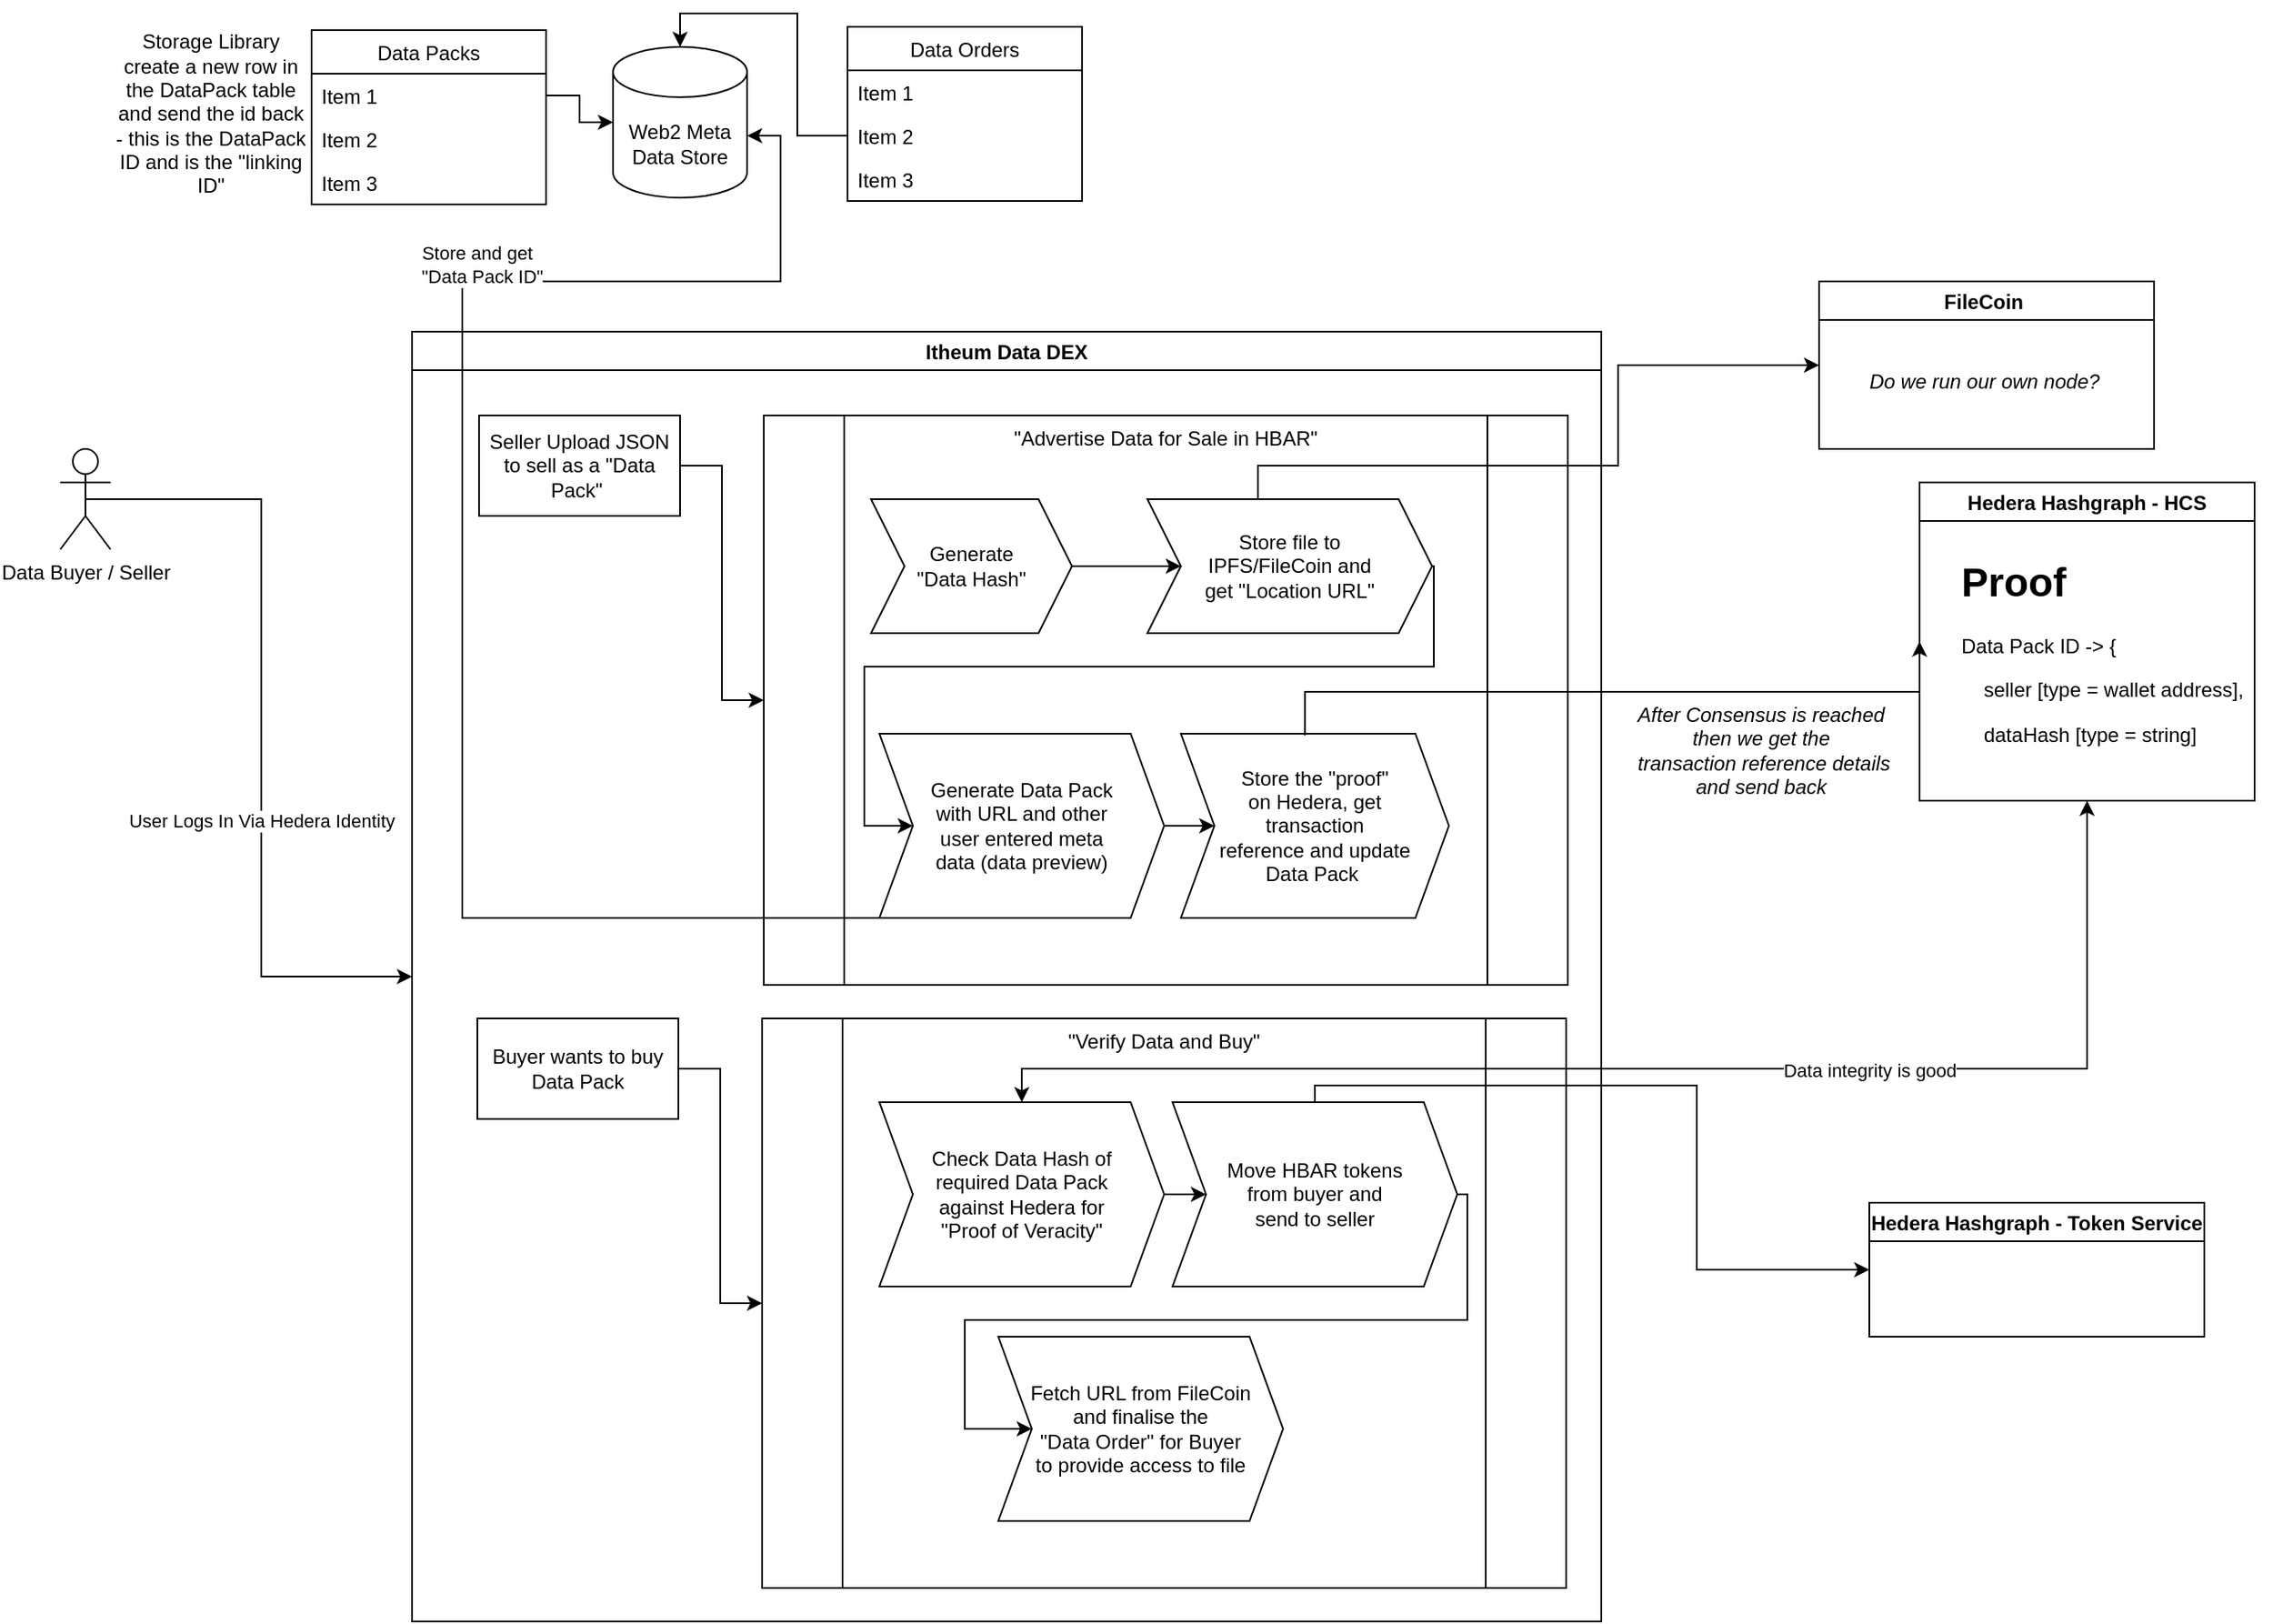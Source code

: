 <mxfile version="15.0.3" type="github">
  <diagram id="kgpKYQtTHZ0yAKxKKP6v" name="Page-1">
    <mxGraphModel dx="1426" dy="801" grid="1" gridSize="10" guides="1" tooltips="1" connect="1" arrows="1" fold="1" page="1" pageScale="1" pageWidth="850" pageHeight="1100" math="0" shadow="0">
      <root>
        <mxCell id="0" />
        <mxCell id="1" parent="0" />
        <mxCell id="uSYhQ36tXlabATn87FUD-1" value="Itheum Data DEX" style="swimlane;" vertex="1" parent="1">
          <mxGeometry x="310" y="210" width="710" height="770" as="geometry" />
        </mxCell>
        <mxCell id="uSYhQ36tXlabATn87FUD-12" style="edgeStyle=orthogonalEdgeStyle;rounded=0;orthogonalLoop=1;jettySize=auto;html=1;exitX=1;exitY=0.5;exitDx=0;exitDy=0;entryX=0;entryY=0.5;entryDx=0;entryDy=0;" edge="1" parent="uSYhQ36tXlabATn87FUD-1" source="uSYhQ36tXlabATn87FUD-5" target="uSYhQ36tXlabATn87FUD-8">
          <mxGeometry relative="1" as="geometry" />
        </mxCell>
        <mxCell id="uSYhQ36tXlabATn87FUD-5" value="Seller Upload JSON to sell as a &quot;Data Pack&quot;&amp;nbsp;" style="rounded=0;whiteSpace=wrap;html=1;" vertex="1" parent="uSYhQ36tXlabATn87FUD-1">
          <mxGeometry x="40" y="50" width="120" height="60" as="geometry" />
        </mxCell>
        <mxCell id="uSYhQ36tXlabATn87FUD-8" value="&quot;Advertise Data for Sale in HBAR&quot;" style="shape=process;whiteSpace=wrap;html=1;backgroundOutline=1;verticalAlign=top;" vertex="1" parent="uSYhQ36tXlabATn87FUD-1">
          <mxGeometry x="210" y="50" width="480" height="340" as="geometry" />
        </mxCell>
        <mxCell id="uSYhQ36tXlabATn87FUD-25" style="edgeStyle=orthogonalEdgeStyle;rounded=0;orthogonalLoop=1;jettySize=auto;html=1;entryX=0;entryY=0.5;entryDx=0;entryDy=0;exitX=1;exitY=0.5;exitDx=0;exitDy=0;" edge="1" parent="uSYhQ36tXlabATn87FUD-1" source="uSYhQ36tXlabATn87FUD-19" target="uSYhQ36tXlabATn87FUD-20">
          <mxGeometry relative="1" as="geometry" />
        </mxCell>
        <mxCell id="uSYhQ36tXlabATn87FUD-19" value="Generate &lt;br&gt;&quot;Data Hash&quot;" style="shape=step;perimeter=stepPerimeter;whiteSpace=wrap;html=1;fixedSize=1;" vertex="1" parent="uSYhQ36tXlabATn87FUD-1">
          <mxGeometry x="274" y="100" width="120" height="80" as="geometry" />
        </mxCell>
        <mxCell id="uSYhQ36tXlabATn87FUD-44" style="edgeStyle=orthogonalEdgeStyle;rounded=0;orthogonalLoop=1;jettySize=auto;html=1;startArrow=none;startFill=0;exitX=1;exitY=0.5;exitDx=0;exitDy=0;entryX=0;entryY=0.5;entryDx=0;entryDy=0;" edge="1" parent="uSYhQ36tXlabATn87FUD-1" source="uSYhQ36tXlabATn87FUD-20" target="uSYhQ36tXlabATn87FUD-22">
          <mxGeometry relative="1" as="geometry">
            <Array as="points">
              <mxPoint x="610" y="140" />
              <mxPoint x="610" y="200" />
              <mxPoint x="270" y="200" />
              <mxPoint x="270" y="295" />
            </Array>
          </mxGeometry>
        </mxCell>
        <mxCell id="uSYhQ36tXlabATn87FUD-20" value="&lt;font style=&quot;font-size: 12px&quot;&gt;Store file to &lt;br&gt;IPFS/FileCoin and &lt;br&gt;get &quot;Location URL&quot;&lt;/font&gt;" style="shape=step;perimeter=stepPerimeter;whiteSpace=wrap;html=1;fixedSize=1;" vertex="1" parent="uSYhQ36tXlabATn87FUD-1">
          <mxGeometry x="439" y="100" width="170" height="80" as="geometry" />
        </mxCell>
        <mxCell id="uSYhQ36tXlabATn87FUD-45" style="edgeStyle=orthogonalEdgeStyle;rounded=0;orthogonalLoop=1;jettySize=auto;html=1;exitX=1;exitY=0.5;exitDx=0;exitDy=0;entryX=0;entryY=0.5;entryDx=0;entryDy=0;startArrow=none;startFill=0;" edge="1" parent="uSYhQ36tXlabATn87FUD-1" source="uSYhQ36tXlabATn87FUD-22" target="uSYhQ36tXlabATn87FUD-30">
          <mxGeometry relative="1" as="geometry" />
        </mxCell>
        <mxCell id="uSYhQ36tXlabATn87FUD-22" value="Generate Data Pack &lt;br&gt;with URL and other &lt;br&gt;user entered meta &lt;br&gt;data (data preview)" style="shape=step;perimeter=stepPerimeter;whiteSpace=wrap;html=1;fixedSize=1;" vertex="1" parent="uSYhQ36tXlabATn87FUD-1">
          <mxGeometry x="279" y="240" width="170" height="110" as="geometry" />
        </mxCell>
        <mxCell id="uSYhQ36tXlabATn87FUD-30" value="Store the &quot;proof&quot; &lt;br&gt;on Hedera, get &lt;br&gt;transaction &lt;br&gt;reference and update&lt;br&gt;Data Pack&amp;nbsp;" style="shape=step;perimeter=stepPerimeter;whiteSpace=wrap;html=1;fixedSize=1;" vertex="1" parent="uSYhQ36tXlabATn87FUD-1">
          <mxGeometry x="459" y="240" width="160" height="110" as="geometry" />
        </mxCell>
        <mxCell id="uSYhQ36tXlabATn87FUD-51" style="edgeStyle=orthogonalEdgeStyle;rounded=0;orthogonalLoop=1;jettySize=auto;html=1;entryX=0;entryY=0.5;entryDx=0;entryDy=0;startArrow=none;startFill=0;" edge="1" parent="uSYhQ36tXlabATn87FUD-1" source="uSYhQ36tXlabATn87FUD-46" target="uSYhQ36tXlabATn87FUD-47">
          <mxGeometry relative="1" as="geometry" />
        </mxCell>
        <mxCell id="uSYhQ36tXlabATn87FUD-46" value="Buyer wants to buy Data Pack" style="rounded=0;whiteSpace=wrap;html=1;" vertex="1" parent="uSYhQ36tXlabATn87FUD-1">
          <mxGeometry x="39" y="410" width="120" height="60" as="geometry" />
        </mxCell>
        <mxCell id="uSYhQ36tXlabATn87FUD-47" value="&quot;Verify Data and Buy&quot;" style="shape=process;whiteSpace=wrap;html=1;backgroundOutline=1;verticalAlign=top;" vertex="1" parent="uSYhQ36tXlabATn87FUD-1">
          <mxGeometry x="209" y="410" width="480" height="340" as="geometry" />
        </mxCell>
        <mxCell id="uSYhQ36tXlabATn87FUD-58" style="edgeStyle=orthogonalEdgeStyle;rounded=0;orthogonalLoop=1;jettySize=auto;html=1;exitX=1;exitY=0.5;exitDx=0;exitDy=0;entryX=0;entryY=0.5;entryDx=0;entryDy=0;startArrow=none;startFill=0;" edge="1" parent="uSYhQ36tXlabATn87FUD-1" source="uSYhQ36tXlabATn87FUD-50" target="uSYhQ36tXlabATn87FUD-54">
          <mxGeometry relative="1" as="geometry" />
        </mxCell>
        <mxCell id="uSYhQ36tXlabATn87FUD-50" value="Check Data Hash of &lt;br&gt;required Data Pack &lt;br&gt;against Hedera for &lt;br&gt;&quot;Proof of Veracity&quot;" style="shape=step;perimeter=stepPerimeter;whiteSpace=wrap;html=1;fixedSize=1;" vertex="1" parent="uSYhQ36tXlabATn87FUD-1">
          <mxGeometry x="279" y="460" width="170" height="110" as="geometry" />
        </mxCell>
        <mxCell id="uSYhQ36tXlabATn87FUD-59" style="edgeStyle=orthogonalEdgeStyle;rounded=0;orthogonalLoop=1;jettySize=auto;html=1;exitX=1;exitY=0.5;exitDx=0;exitDy=0;entryX=0;entryY=0.5;entryDx=0;entryDy=0;startArrow=none;startFill=0;" edge="1" parent="uSYhQ36tXlabATn87FUD-1" source="uSYhQ36tXlabATn87FUD-54" target="uSYhQ36tXlabATn87FUD-57">
          <mxGeometry relative="1" as="geometry">
            <Array as="points">
              <mxPoint x="630" y="515" />
              <mxPoint x="630" y="590" />
              <mxPoint x="330" y="590" />
              <mxPoint x="330" y="655" />
            </Array>
          </mxGeometry>
        </mxCell>
        <mxCell id="uSYhQ36tXlabATn87FUD-54" value="Move HBAR tokens &lt;br&gt;from buyer and &lt;br&gt;send to seller" style="shape=step;perimeter=stepPerimeter;whiteSpace=wrap;html=1;fixedSize=1;" vertex="1" parent="uSYhQ36tXlabATn87FUD-1">
          <mxGeometry x="454" y="460" width="170" height="110" as="geometry" />
        </mxCell>
        <mxCell id="uSYhQ36tXlabATn87FUD-57" value="Fetch URL from FileCoin &lt;br&gt;and finalise the &lt;br&gt;&quot;Data Order&quot; for Buyer &lt;br&gt;to provide access to file" style="shape=step;perimeter=stepPerimeter;whiteSpace=wrap;html=1;fixedSize=1;" vertex="1" parent="uSYhQ36tXlabATn87FUD-1">
          <mxGeometry x="350" y="600" width="170" height="110" as="geometry" />
        </mxCell>
        <mxCell id="uSYhQ36tXlabATn87FUD-3" style="edgeStyle=orthogonalEdgeStyle;rounded=0;orthogonalLoop=1;jettySize=auto;html=1;exitX=0.5;exitY=0.5;exitDx=0;exitDy=0;exitPerimeter=0;entryX=0;entryY=0.5;entryDx=0;entryDy=0;" edge="1" parent="1" source="uSYhQ36tXlabATn87FUD-2" target="uSYhQ36tXlabATn87FUD-1">
          <mxGeometry relative="1" as="geometry" />
        </mxCell>
        <mxCell id="uSYhQ36tXlabATn87FUD-4" value="User Logs In Via Hedera Identity" style="edgeLabel;html=1;align=center;verticalAlign=middle;resizable=0;points=[];" vertex="1" connectable="0" parent="uSYhQ36tXlabATn87FUD-3">
          <mxGeometry x="0.238" relative="1" as="geometry">
            <mxPoint as="offset" />
          </mxGeometry>
        </mxCell>
        <mxCell id="uSYhQ36tXlabATn87FUD-2" value="Data Buyer / Seller" style="shape=umlActor;verticalLabelPosition=bottom;verticalAlign=top;html=1;outlineConnect=0;" vertex="1" parent="1">
          <mxGeometry x="100" y="280" width="30" height="60" as="geometry" />
        </mxCell>
        <mxCell id="uSYhQ36tXlabATn87FUD-6" value="Web2 Meta Data Store" style="shape=cylinder3;whiteSpace=wrap;html=1;boundedLbl=1;backgroundOutline=1;size=15;" vertex="1" parent="1">
          <mxGeometry x="430" y="40" width="80" height="90" as="geometry" />
        </mxCell>
        <mxCell id="uSYhQ36tXlabATn87FUD-9" style="edgeStyle=orthogonalEdgeStyle;rounded=0;orthogonalLoop=1;jettySize=auto;html=1;entryX=1;entryY=0.589;entryDx=0;entryDy=0;entryPerimeter=0;exitX=0.5;exitY=1;exitDx=0;exitDy=0;" edge="1" parent="1" source="uSYhQ36tXlabATn87FUD-22" target="uSYhQ36tXlabATn87FUD-6">
          <mxGeometry relative="1" as="geometry">
            <Array as="points">
              <mxPoint x="655" y="560" />
              <mxPoint x="340" y="560" />
              <mxPoint x="340" y="180" />
              <mxPoint x="530" y="180" />
              <mxPoint x="530" y="93" />
            </Array>
          </mxGeometry>
        </mxCell>
        <mxCell id="uSYhQ36tXlabATn87FUD-10" value="Store and get&amp;nbsp;&lt;br&gt;&amp;nbsp;&quot;Data Pack ID&quot;" style="edgeLabel;html=1;align=center;verticalAlign=middle;resizable=0;points=[];" vertex="1" connectable="0" parent="uSYhQ36tXlabATn87FUD-9">
          <mxGeometry x="0.004" y="3" relative="1" as="geometry">
            <mxPoint x="13" y="-217" as="offset" />
          </mxGeometry>
        </mxCell>
        <mxCell id="uSYhQ36tXlabATn87FUD-13" value="Storage Library create a new row in the DataPack table and send the id back - this is the DataPack ID and is the &quot;linking ID&quot;" style="text;html=1;strokeColor=none;fillColor=none;align=center;verticalAlign=middle;whiteSpace=wrap;rounded=0;" vertex="1" parent="1">
          <mxGeometry x="130" y="70" width="120" height="20" as="geometry" />
        </mxCell>
        <mxCell id="uSYhQ36tXlabATn87FUD-14" value="Data Packs" style="swimlane;fontStyle=0;childLayout=stackLayout;horizontal=1;startSize=26;horizontalStack=0;resizeParent=1;resizeParentMax=0;resizeLast=0;collapsible=1;marginBottom=0;" vertex="1" parent="1">
          <mxGeometry x="250" y="30" width="140" height="104" as="geometry" />
        </mxCell>
        <mxCell id="uSYhQ36tXlabATn87FUD-15" value="Item 1" style="text;strokeColor=none;fillColor=none;align=left;verticalAlign=top;spacingLeft=4;spacingRight=4;overflow=hidden;rotatable=0;points=[[0,0.5],[1,0.5]];portConstraint=eastwest;" vertex="1" parent="uSYhQ36tXlabATn87FUD-14">
          <mxGeometry y="26" width="140" height="26" as="geometry" />
        </mxCell>
        <mxCell id="uSYhQ36tXlabATn87FUD-16" value="Item 2" style="text;strokeColor=none;fillColor=none;align=left;verticalAlign=top;spacingLeft=4;spacingRight=4;overflow=hidden;rotatable=0;points=[[0,0.5],[1,0.5]];portConstraint=eastwest;" vertex="1" parent="uSYhQ36tXlabATn87FUD-14">
          <mxGeometry y="52" width="140" height="26" as="geometry" />
        </mxCell>
        <mxCell id="uSYhQ36tXlabATn87FUD-17" value="Item 3" style="text;strokeColor=none;fillColor=none;align=left;verticalAlign=top;spacingLeft=4;spacingRight=4;overflow=hidden;rotatable=0;points=[[0,0.5],[1,0.5]];portConstraint=eastwest;" vertex="1" parent="uSYhQ36tXlabATn87FUD-14">
          <mxGeometry y="78" width="140" height="26" as="geometry" />
        </mxCell>
        <mxCell id="uSYhQ36tXlabATn87FUD-18" style="edgeStyle=orthogonalEdgeStyle;rounded=0;orthogonalLoop=1;jettySize=auto;html=1;" edge="1" parent="1" source="uSYhQ36tXlabATn87FUD-15" target="uSYhQ36tXlabATn87FUD-6">
          <mxGeometry relative="1" as="geometry" />
        </mxCell>
        <mxCell id="uSYhQ36tXlabATn87FUD-26" value="FileCoin " style="swimlane;" vertex="1" parent="1">
          <mxGeometry x="1150" y="180" width="200" height="100" as="geometry" />
        </mxCell>
        <mxCell id="uSYhQ36tXlabATn87FUD-39" value="Do we run our own node?&amp;nbsp;" style="text;html=1;align=center;verticalAlign=middle;resizable=0;points=[];autosize=1;strokeColor=none;fontStyle=2" vertex="1" parent="uSYhQ36tXlabATn87FUD-26">
          <mxGeometry x="20" y="50" width="160" height="20" as="geometry" />
        </mxCell>
        <mxCell id="uSYhQ36tXlabATn87FUD-27" value="Hedera Hashgraph - HCS" style="swimlane;" vertex="1" parent="1">
          <mxGeometry x="1210" y="300" width="200" height="190" as="geometry" />
        </mxCell>
        <mxCell id="uSYhQ36tXlabATn87FUD-33" value="&lt;h1&gt;Proof&lt;/h1&gt;&lt;p&gt;Data Pack ID -&amp;gt; {&lt;/p&gt;&lt;p&gt;&amp;nbsp; &amp;nbsp; seller [type = wallet address],&lt;/p&gt;&lt;p&gt;&amp;nbsp; &amp;nbsp; dataHash [type = string]&lt;/p&gt;&lt;p&gt;}&lt;/p&gt;" style="text;html=1;strokeColor=none;fillColor=none;spacing=5;spacingTop=-20;whiteSpace=wrap;overflow=hidden;rounded=0;" vertex="1" parent="uSYhQ36tXlabATn87FUD-27">
          <mxGeometry x="20" y="40" width="190" height="120" as="geometry" />
        </mxCell>
        <mxCell id="uSYhQ36tXlabATn87FUD-28" style="edgeStyle=orthogonalEdgeStyle;rounded=0;orthogonalLoop=1;jettySize=auto;html=1;entryX=0;entryY=0.5;entryDx=0;entryDy=0;startArrow=none;startFill=0;exitX=0.5;exitY=0;exitDx=0;exitDy=0;" edge="1" parent="1" source="uSYhQ36tXlabATn87FUD-20" target="uSYhQ36tXlabATn87FUD-26">
          <mxGeometry relative="1" as="geometry">
            <Array as="points">
              <mxPoint x="815" y="290" />
              <mxPoint x="1030" y="290" />
              <mxPoint x="1030" y="230" />
            </Array>
          </mxGeometry>
        </mxCell>
        <mxCell id="uSYhQ36tXlabATn87FUD-34" style="edgeStyle=orthogonalEdgeStyle;rounded=0;orthogonalLoop=1;jettySize=auto;html=1;entryX=0;entryY=0.5;entryDx=0;entryDy=0;startArrow=none;startFill=0;exitX=0.463;exitY=0.009;exitDx=0;exitDy=0;exitPerimeter=0;" edge="1" parent="1" source="uSYhQ36tXlabATn87FUD-30" target="uSYhQ36tXlabATn87FUD-27">
          <mxGeometry relative="1" as="geometry">
            <Array as="points">
              <mxPoint x="843" y="425" />
            </Array>
          </mxGeometry>
        </mxCell>
        <mxCell id="uSYhQ36tXlabATn87FUD-35" value="After Consensus is reached &lt;br&gt;then we get the&lt;br&gt;&amp;nbsp;transaction reference details &lt;br&gt;and send back" style="text;html=1;align=center;verticalAlign=middle;resizable=0;points=[];autosize=1;strokeColor=none;fontStyle=2" vertex="1" parent="1">
          <mxGeometry x="1030" y="430" width="170" height="60" as="geometry" />
        </mxCell>
        <mxCell id="uSYhQ36tXlabATn87FUD-52" style="edgeStyle=orthogonalEdgeStyle;rounded=0;orthogonalLoop=1;jettySize=auto;html=1;entryX=0.5;entryY=1;entryDx=0;entryDy=0;startArrow=classic;startFill=1;" edge="1" parent="1" source="uSYhQ36tXlabATn87FUD-50" target="uSYhQ36tXlabATn87FUD-27">
          <mxGeometry relative="1" as="geometry">
            <Array as="points">
              <mxPoint x="674" y="650" />
              <mxPoint x="1310" y="650" />
            </Array>
          </mxGeometry>
        </mxCell>
        <mxCell id="uSYhQ36tXlabATn87FUD-53" value="Data integrity is good" style="edgeLabel;html=1;align=center;verticalAlign=middle;resizable=0;points=[];" vertex="1" connectable="0" parent="uSYhQ36tXlabATn87FUD-52">
          <mxGeometry x="0.289" y="-1" relative="1" as="geometry">
            <mxPoint as="offset" />
          </mxGeometry>
        </mxCell>
        <mxCell id="uSYhQ36tXlabATn87FUD-55" value="Hedera Hashgraph - Token Service" style="swimlane;" vertex="1" parent="1">
          <mxGeometry x="1180" y="730" width="200" height="80" as="geometry" />
        </mxCell>
        <mxCell id="uSYhQ36tXlabATn87FUD-60" style="edgeStyle=orthogonalEdgeStyle;rounded=0;orthogonalLoop=1;jettySize=auto;html=1;entryX=0;entryY=0.5;entryDx=0;entryDy=0;startArrow=none;startFill=0;" edge="1" parent="1" source="uSYhQ36tXlabATn87FUD-54" target="uSYhQ36tXlabATn87FUD-55">
          <mxGeometry relative="1" as="geometry">
            <Array as="points">
              <mxPoint x="849" y="660" />
              <mxPoint x="1077" y="660" />
              <mxPoint x="1077" y="770" />
            </Array>
          </mxGeometry>
        </mxCell>
        <mxCell id="uSYhQ36tXlabATn87FUD-61" value="Data Orders" style="swimlane;fontStyle=0;childLayout=stackLayout;horizontal=1;startSize=26;horizontalStack=0;resizeParent=1;resizeParentMax=0;resizeLast=0;collapsible=1;marginBottom=0;" vertex="1" parent="1">
          <mxGeometry x="570" y="28" width="140" height="104" as="geometry" />
        </mxCell>
        <mxCell id="uSYhQ36tXlabATn87FUD-62" value="Item 1" style="text;strokeColor=none;fillColor=none;align=left;verticalAlign=top;spacingLeft=4;spacingRight=4;overflow=hidden;rotatable=0;points=[[0,0.5],[1,0.5]];portConstraint=eastwest;" vertex="1" parent="uSYhQ36tXlabATn87FUD-61">
          <mxGeometry y="26" width="140" height="26" as="geometry" />
        </mxCell>
        <mxCell id="uSYhQ36tXlabATn87FUD-63" value="Item 2" style="text;strokeColor=none;fillColor=none;align=left;verticalAlign=top;spacingLeft=4;spacingRight=4;overflow=hidden;rotatable=0;points=[[0,0.5],[1,0.5]];portConstraint=eastwest;" vertex="1" parent="uSYhQ36tXlabATn87FUD-61">
          <mxGeometry y="52" width="140" height="26" as="geometry" />
        </mxCell>
        <mxCell id="uSYhQ36tXlabATn87FUD-64" value="Item 3" style="text;strokeColor=none;fillColor=none;align=left;verticalAlign=top;spacingLeft=4;spacingRight=4;overflow=hidden;rotatable=0;points=[[0,0.5],[1,0.5]];portConstraint=eastwest;" vertex="1" parent="uSYhQ36tXlabATn87FUD-61">
          <mxGeometry y="78" width="140" height="26" as="geometry" />
        </mxCell>
        <mxCell id="uSYhQ36tXlabATn87FUD-65" style="edgeStyle=orthogonalEdgeStyle;rounded=0;orthogonalLoop=1;jettySize=auto;html=1;exitX=0;exitY=0.5;exitDx=0;exitDy=0;entryX=0.5;entryY=0;entryDx=0;entryDy=0;entryPerimeter=0;startArrow=none;startFill=0;" edge="1" parent="1" source="uSYhQ36tXlabATn87FUD-63" target="uSYhQ36tXlabATn87FUD-6">
          <mxGeometry relative="1" as="geometry" />
        </mxCell>
      </root>
    </mxGraphModel>
  </diagram>
</mxfile>
